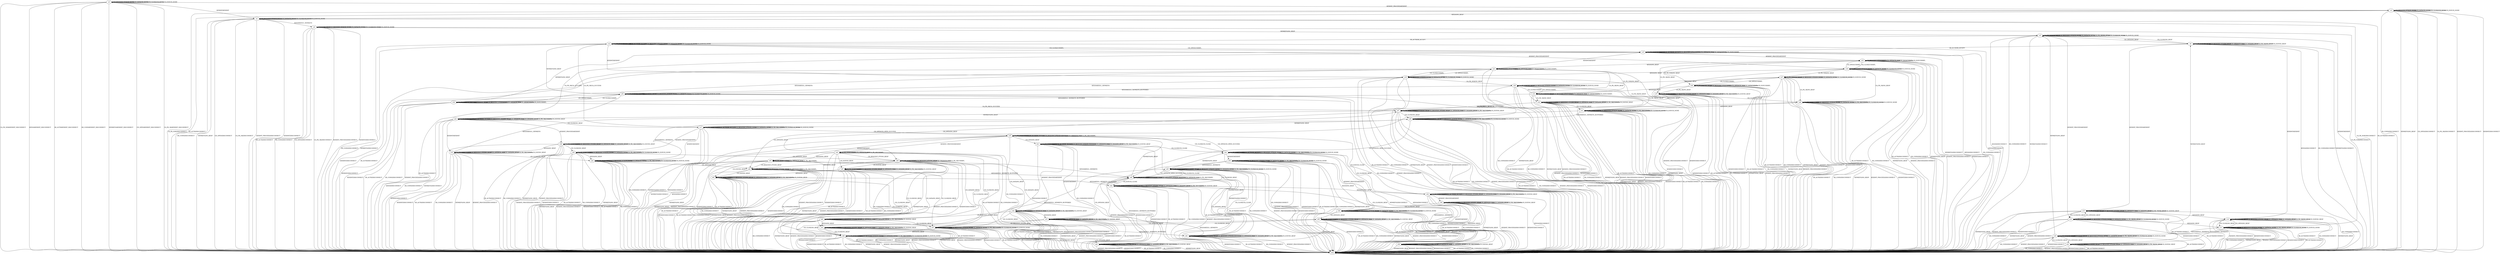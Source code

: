digraph G {
s0 [label="s0"];
s0 -> sink[label="UA_PK_NOK/KEXINIT_DISCONNECT"];
s0 -> sink[label="KEX30/KEXINIT_DISCONNECT"];
s0 -> sink[label="SR_AUTH/KEXINIT_DISCONNECT"];
s0 -> sink[label="SR_CONN/KEXINIT_DISCONNECT"];
s0 -> sink[label="NEWKEYS/KEXINIT_DISCONNECT"];
s0 -> s0[label="CH_REQUEST_PTY/CH_NONE"];
s0 -> sink[label="CH_OPEN/KEXINIT_DISCONNECT"];
s0 -> s0[label="CH_DATA/CH_NONE"];
s0 -> sink[label="UA_PK_OK/KEXINIT_DISCONNECT"];
s0 -> s2[label="KEXINIT_PROCEED/KEXINIT"];
s0 -> s0[label="CH_CLOSE/CH_NONE"];
s0 -> s4[label="KEXINIT/KEXINIT"];
s0 -> s0[label="CH_EOF/CH_NONE"];
sink [label="sink"];
sink -> sink[label="UA_PK_NOK/NO_CONN"];
sink -> sink[label="KEX30/NO_CONN"];
sink -> sink[label="SR_AUTH/NO_CONN"];
sink -> sink[label="SR_CONN/NO_CONN"];
sink -> sink[label="NEWKEYS/NO_CONN"];
sink -> sink[label="CH_REQUEST_PTY/NO_CONN"];
sink -> sink[label="CH_OPEN/CH_MAX"];
sink -> sink[label="CH_DATA/NO_CONN"];
sink -> sink[label="UA_PK_OK/NO_CONN"];
sink -> sink[label="KEXINIT_PROCEED/NO_CONN"];
sink -> sink[label="CH_CLOSE/CH_NONE"];
sink -> sink[label="KEXINIT/NO_CONN"];
sink -> sink[label="CH_EOF/NO_CONN"];
s2 [label="s2"];
s2 -> sink[label="UA_PK_NOK/DISCONNECT"];
s2 -> s4[label="KEX30/NO_RESP"];
s2 -> sink[label="SR_AUTH/DISCONNECT"];
s2 -> sink[label="SR_CONN/DISCONNECT"];
s2 -> sink[label="NEWKEYS/NO_RESP"];
s2 -> s2[label="CH_REQUEST_PTY/CH_NONE"];
s2 -> sink[label="CH_OPEN/DISCONNECT"];
s2 -> s2[label="CH_DATA/CH_NONE"];
s2 -> sink[label="UA_PK_OK/DISCONNECT"];
s2 -> sink[label="KEXINIT_PROCEED/DISCONNECT"];
s2 -> s2[label="CH_CLOSE/CH_NONE"];
s2 -> sink[label="KEXINIT/DISCONNECT"];
s2 -> s2[label="CH_EOF/CH_NONE"];
s4 [label="s4"];
s4 -> sink[label="UA_PK_NOK/DISCONNECT"];
s4 -> s6[label="KEX30/KEX31_NEWKEYS"];
s4 -> sink[label="SR_AUTH/DISCONNECT"];
s4 -> sink[label="SR_CONN/DISCONNECT"];
s4 -> sink[label="NEWKEYS/NO_RESP"];
s4 -> s4[label="CH_REQUEST_PTY/CH_NONE"];
s4 -> sink[label="CH_OPEN/DISCONNECT"];
s4 -> s4[label="CH_DATA/CH_NONE"];
s4 -> sink[label="UA_PK_OK/DISCONNECT"];
s4 -> sink[label="KEXINIT_PROCEED/DISCONNECT"];
s4 -> s4[label="CH_CLOSE/CH_NONE"];
s4 -> sink[label="KEXINIT/DISCONNECT"];
s4 -> s4[label="CH_EOF/CH_NONE"];
s6 [label="s6"];
s6 -> sink[label="UA_PK_NOK/DISCONNECT"];
s6 -> s6[label="KEX30/NO_RESP"];
s6 -> sink[label="SR_AUTH/DISCONNECT"];
s6 -> sink[label="SR_CONN/DISCONNECT"];
s6 -> s8[label="NEWKEYS/NO_RESP"];
s6 -> s6[label="CH_REQUEST_PTY/CH_NONE"];
s6 -> sink[label="CH_OPEN/DISCONNECT"];
s6 -> s6[label="CH_DATA/CH_NONE"];
s6 -> sink[label="UA_PK_OK/DISCONNECT"];
s6 -> sink[label="KEXINIT_PROCEED/DISCONNECT"];
s6 -> s6[label="CH_CLOSE/CH_NONE"];
s6 -> sink[label="KEXINIT/DISCONNECT"];
s6 -> s6[label="CH_EOF/CH_NONE"];
s8 [label="s8"];
s8 -> s8[label="UA_PK_NOK/NO_RESP"];
s8 -> sink[label="KEX30/DISCONNECT"];
s8 -> s12[label="SR_AUTH/SR_ACCEPT"];
s8 -> sink[label="SR_CONN/DISCONNECT"];
s8 -> sink[label="NEWKEYS/DISCONNECT"];
s8 -> s8[label="CH_REQUEST_PTY/CH_NONE"];
s8 -> s9[label="CH_OPEN/NO_RESP"];
s8 -> s8[label="CH_DATA/CH_NONE"];
s8 -> s8[label="UA_PK_OK/NO_RESP"];
s8 -> s10[label="KEXINIT_PROCEED/KEXINIT"];
s8 -> s8[label="CH_CLOSE/CH_NONE"];
s8 -> s11[label="KEXINIT/KEXINIT"];
s8 -> s8[label="CH_EOF/CH_NONE"];
s9 [label="s9"];
s9 -> s9[label="UA_PK_NOK/NO_RESP"];
s9 -> sink[label="KEX30/DISCONNECT"];
s9 -> s15[label="SR_AUTH/SR_ACCEPT"];
s9 -> sink[label="SR_CONN/DISCONNECT"];
s9 -> sink[label="NEWKEYS/DISCONNECT"];
s9 -> s9[label="CH_REQUEST_PTY/NO_RESP"];
s9 -> s9[label="CH_OPEN/CH_MAX"];
s9 -> s9[label="CH_DATA/NO_RESP"];
s9 -> s9[label="UA_PK_OK/NO_RESP"];
s9 -> s13[label="KEXINIT_PROCEED/KEXINIT"];
s9 -> s8[label="CH_CLOSE/NO_RESP"];
s9 -> s14[label="KEXINIT/KEXINIT"];
s9 -> s9[label="CH_EOF/NO_RESP"];
s10 [label="s10"];
s10 -> s10[label="UA_PK_NOK/NO_RESP"];
s10 -> s11[label="KEX30/NO_RESP"];
s10 -> sink[label="SR_AUTH/DISCONNECT"];
s10 -> sink[label="SR_CONN/DISCONNECT"];
s10 -> sink[label="NEWKEYS/NO_RESP"];
s10 -> s10[label="CH_REQUEST_PTY/CH_NONE"];
s10 -> s13[label="CH_OPEN/NO_RESP"];
s10 -> s10[label="CH_DATA/CH_NONE"];
s10 -> s10[label="UA_PK_OK/NO_RESP"];
s10 -> sink[label="KEXINIT_PROCEED/DISCONNECT"];
s10 -> s10[label="CH_CLOSE/CH_NONE"];
s10 -> sink[label="KEXINIT/DISCONNECT"];
s10 -> s10[label="CH_EOF/CH_NONE"];
s11 [label="s11"];
s11 -> s11[label="UA_PK_NOK/NO_RESP"];
s11 -> s16[label="KEX30/KEX31_NEWKEYS"];
s11 -> sink[label="SR_AUTH/DISCONNECT"];
s11 -> sink[label="SR_CONN/DISCONNECT"];
s11 -> sink[label="NEWKEYS/NO_RESP"];
s11 -> s11[label="CH_REQUEST_PTY/CH_NONE"];
s11 -> s14[label="CH_OPEN/NO_RESP"];
s11 -> s11[label="CH_DATA/CH_NONE"];
s11 -> s11[label="UA_PK_OK/NO_RESP"];
s11 -> sink[label="KEXINIT_PROCEED/DISCONNECT"];
s11 -> s11[label="CH_CLOSE/CH_NONE"];
s11 -> sink[label="KEXINIT/DISCONNECT"];
s11 -> s11[label="CH_EOF/CH_NONE"];
s12 [label="s12"];
s12 -> s12[label="UA_PK_NOK/UA_FAILURE"];
s12 -> sink[label="KEX30/DISCONNECT"];
s12 -> s12[label="SR_AUTH/SR_ACCEPT"];
s12 -> sink[label="SR_CONN/DISCONNECT"];
s12 -> sink[label="NEWKEYS/DISCONNECT"];
s12 -> s12[label="CH_REQUEST_PTY/CH_NONE"];
s12 -> s15[label="CH_OPEN/UNIMPL"];
s12 -> s12[label="CH_DATA/CH_NONE"];
s12 -> s17[label="UA_PK_OK/UA_SUCCESS"];
s12 -> s18[label="KEXINIT_PROCEED/KEXINIT"];
s12 -> s12[label="CH_CLOSE/CH_NONE"];
s12 -> s19[label="KEXINIT/KEXINIT"];
s12 -> s12[label="CH_EOF/CH_NONE"];
s13 [label="s13"];
s13 -> s13[label="UA_PK_NOK/NO_RESP"];
s13 -> s14[label="KEX30/NO_RESP"];
s13 -> sink[label="SR_AUTH/DISCONNECT"];
s13 -> sink[label="SR_CONN/DISCONNECT"];
s13 -> sink[label="NEWKEYS/NO_RESP"];
s13 -> s13[label="CH_REQUEST_PTY/NO_RESP"];
s13 -> s13[label="CH_OPEN/CH_MAX"];
s13 -> s13[label="CH_DATA/NO_RESP"];
s13 -> s13[label="UA_PK_OK/NO_RESP"];
s13 -> sink[label="KEXINIT_PROCEED/DISCONNECT"];
s13 -> s10[label="CH_CLOSE/NO_RESP"];
s13 -> sink[label="KEXINIT/DISCONNECT"];
s13 -> s13[label="CH_EOF/NO_RESP"];
s14 [label="s14"];
s14 -> s14[label="UA_PK_NOK/NO_RESP"];
s14 -> s20[label="KEX30/KEX31_NEWKEYS"];
s14 -> sink[label="SR_AUTH/DISCONNECT"];
s14 -> sink[label="SR_CONN/DISCONNECT"];
s14 -> sink[label="NEWKEYS/NO_RESP"];
s14 -> s14[label="CH_REQUEST_PTY/NO_RESP"];
s14 -> s14[label="CH_OPEN/CH_MAX"];
s14 -> s14[label="CH_DATA/NO_RESP"];
s14 -> s14[label="UA_PK_OK/NO_RESP"];
s14 -> sink[label="KEXINIT_PROCEED/DISCONNECT"];
s14 -> s11[label="CH_CLOSE/NO_RESP"];
s14 -> sink[label="KEXINIT/DISCONNECT"];
s14 -> s14[label="CH_EOF/NO_RESP"];
s15 [label="s15"];
s15 -> s15[label="UA_PK_NOK/UA_FAILURE"];
s15 -> sink[label="KEX30/DISCONNECT"];
s15 -> s15[label="SR_AUTH/SR_ACCEPT"];
s15 -> sink[label="SR_CONN/DISCONNECT"];
s15 -> sink[label="NEWKEYS/DISCONNECT"];
s15 -> s15[label="CH_REQUEST_PTY/UNIMPL"];
s15 -> s15[label="CH_OPEN/CH_MAX"];
s15 -> s15[label="CH_DATA/UNIMPL"];
s15 -> s22[label="UA_PK_OK/UA_SUCCESS"];
s15 -> s23[label="KEXINIT_PROCEED/KEXINIT"];
s15 -> s12[label="CH_CLOSE/UNIMPL"];
s15 -> s21[label="KEXINIT/KEXINIT"];
s15 -> s15[label="CH_EOF/UNIMPL"];
s16 [label="s16"];
s16 -> s16[label="UA_PK_NOK/NO_RESP"];
s16 -> s16[label="KEX30/NO_RESP"];
s16 -> sink[label="SR_AUTH/DISCONNECT"];
s16 -> sink[label="SR_CONN/DISCONNECT"];
s16 -> s8[label="NEWKEYS/NO_RESP"];
s16 -> s16[label="CH_REQUEST_PTY/CH_NONE"];
s16 -> s20[label="CH_OPEN/NO_RESP"];
s16 -> s16[label="CH_DATA/CH_NONE"];
s16 -> s16[label="UA_PK_OK/NO_RESP"];
s16 -> sink[label="KEXINIT_PROCEED/DISCONNECT"];
s16 -> s16[label="CH_CLOSE/CH_NONE"];
s16 -> sink[label="KEXINIT/DISCONNECT"];
s16 -> s16[label="CH_EOF/CH_NONE"];
s17 [label="s17"];
s17 -> s17[label="UA_PK_NOK/UNIMPL"];
s17 -> sink[label="KEX30/DISCONNECT"];
s17 -> s17[label="SR_AUTH/SR_ACCEPT"];
s17 -> sink[label="SR_CONN/DISCONNECT"];
s17 -> sink[label="NEWKEYS/DISCONNECT"];
s17 -> s17[label="CH_REQUEST_PTY/CH_NONE"];
s17 -> s25[label="CH_OPEN/CH_OPEN_SUCCESS"];
s17 -> s17[label="CH_DATA/CH_NONE"];
s17 -> s17[label="UA_PK_OK/UNIMPL"];
s17 -> s26[label="KEXINIT_PROCEED/KEXINIT"];
s17 -> s17[label="CH_CLOSE/CH_NONE"];
s17 -> s24[label="KEXINIT/KEXINIT"];
s17 -> s17[label="CH_EOF/CH_NONE"];
s18 [label="s18"];
s18 -> s27[label="UA_PK_NOK/NO_RESP"];
s18 -> s19[label="KEX30/NO_RESP"];
s18 -> sink[label="SR_AUTH/DISCONNECT"];
s18 -> sink[label="SR_CONN/DISCONNECT"];
s18 -> sink[label="NEWKEYS/NO_RESP"];
s18 -> s18[label="CH_REQUEST_PTY/CH_NONE"];
s18 -> s23[label="CH_OPEN/UNIMPL"];
s18 -> s18[label="CH_DATA/CH_NONE"];
s18 -> s28[label="UA_PK_OK/NO_RESP"];
s18 -> sink[label="KEXINIT_PROCEED/DISCONNECT"];
s18 -> s18[label="CH_CLOSE/CH_NONE"];
s18 -> sink[label="KEXINIT/DISCONNECT"];
s18 -> s18[label="CH_EOF/CH_NONE"];
s19 [label="s19"];
s19 -> s29[label="UA_PK_NOK/NO_RESP"];
s19 -> s30[label="KEX30/KEX31_NEWKEYS"];
s19 -> sink[label="SR_AUTH/DISCONNECT"];
s19 -> sink[label="SR_CONN/DISCONNECT"];
s19 -> sink[label="NEWKEYS/NO_RESP"];
s19 -> s19[label="CH_REQUEST_PTY/CH_NONE"];
s19 -> s21[label="CH_OPEN/UNIMPL"];
s19 -> s19[label="CH_DATA/CH_NONE"];
s19 -> s31[label="UA_PK_OK/NO_RESP"];
s19 -> sink[label="KEXINIT_PROCEED/DISCONNECT"];
s19 -> s19[label="CH_CLOSE/CH_NONE"];
s19 -> sink[label="KEXINIT/DISCONNECT"];
s19 -> s19[label="CH_EOF/CH_NONE"];
s20 [label="s20"];
s20 -> s20[label="UA_PK_NOK/NO_RESP"];
s20 -> s20[label="KEX30/NO_RESP"];
s20 -> sink[label="SR_AUTH/DISCONNECT"];
s20 -> sink[label="SR_CONN/DISCONNECT"];
s20 -> s9[label="NEWKEYS/NO_RESP"];
s20 -> s20[label="CH_REQUEST_PTY/NO_RESP"];
s20 -> s20[label="CH_OPEN/CH_MAX"];
s20 -> s20[label="CH_DATA/NO_RESP"];
s20 -> s20[label="UA_PK_OK/NO_RESP"];
s20 -> sink[label="KEXINIT_PROCEED/DISCONNECT"];
s20 -> s16[label="CH_CLOSE/NO_RESP"];
s20 -> sink[label="KEXINIT/DISCONNECT"];
s20 -> s20[label="CH_EOF/NO_RESP"];
s21 [label="s21"];
s21 -> s33[label="UA_PK_NOK/NO_RESP"];
s21 -> s34[label="KEX30/KEX31_NEWKEYS"];
s21 -> sink[label="SR_AUTH/DISCONNECT"];
s21 -> sink[label="SR_CONN/DISCONNECT"];
s21 -> sink[label="NEWKEYS/NO_RESP"];
s21 -> s21[label="CH_REQUEST_PTY/UNIMPL"];
s21 -> s21[label="CH_OPEN/CH_MAX"];
s21 -> s21[label="CH_DATA/UNIMPL"];
s21 -> s32[label="UA_PK_OK/NO_RESP"];
s21 -> sink[label="KEXINIT_PROCEED/DISCONNECT"];
s21 -> s19[label="CH_CLOSE/UNIMPL"];
s21 -> sink[label="KEXINIT/DISCONNECT"];
s21 -> s21[label="CH_EOF/UNIMPL"];
s22 [label="s22"];
s22 -> s22[label="UA_PK_NOK/UNIMPL"];
s22 -> sink[label="KEX30/DISCONNECT"];
s22 -> s22[label="SR_AUTH/SR_ACCEPT"];
s22 -> sink[label="SR_CONN/DISCONNECT"];
s22 -> sink[label="NEWKEYS/DISCONNECT"];
s22 -> s22[label="CH_REQUEST_PTY/NO_RESP"];
s22 -> s22[label="CH_OPEN/CH_MAX"];
s22 -> s22[label="CH_DATA/NO_RESP"];
s22 -> s22[label="UA_PK_OK/UNIMPL"];
s22 -> s36[label="KEXINIT_PROCEED/KEXINIT"];
s22 -> s17[label="CH_CLOSE/NO_RESP"];
s22 -> s35[label="KEXINIT/KEXINIT"];
s22 -> s22[label="CH_EOF/NO_RESP"];
s23 [label="s23"];
s23 -> s38[label="UA_PK_NOK/NO_RESP"];
s23 -> s21[label="KEX30/NO_RESP"];
s23 -> sink[label="SR_AUTH/DISCONNECT"];
s23 -> sink[label="SR_CONN/DISCONNECT"];
s23 -> sink[label="NEWKEYS/NO_RESP"];
s23 -> s23[label="CH_REQUEST_PTY/UNIMPL"];
s23 -> s23[label="CH_OPEN/CH_MAX"];
s23 -> s23[label="CH_DATA/UNIMPL"];
s23 -> s37[label="UA_PK_OK/NO_RESP"];
s23 -> sink[label="KEXINIT_PROCEED/DISCONNECT"];
s23 -> s18[label="CH_CLOSE/UNIMPL"];
s23 -> sink[label="KEXINIT/DISCONNECT"];
s23 -> s23[label="CH_EOF/UNIMPL"];
s24 [label="s24"];
s24 -> s24[label="UA_PK_NOK/UNIMPL"];
s24 -> s39[label="KEX30/KEX31_NEWKEYS"];
s24 -> sink[label="SR_AUTH/DISCONNECT"];
s24 -> sink[label="SR_CONN/DISCONNECT"];
s24 -> sink[label="NEWKEYS/NO_RESP"];
s24 -> s24[label="CH_REQUEST_PTY/CH_NONE"];
s24 -> s40[label="CH_OPEN/NO_RESP"];
s24 -> s24[label="CH_DATA/CH_NONE"];
s24 -> s24[label="UA_PK_OK/UNIMPL"];
s24 -> sink[label="KEXINIT_PROCEED/DISCONNECT"];
s24 -> s24[label="CH_CLOSE/CH_NONE"];
s24 -> sink[label="KEXINIT/DISCONNECT"];
s24 -> s24[label="CH_EOF/CH_NONE"];
s25 [label="s25"];
s25 -> s25[label="UA_PK_NOK/UNIMPL"];
s25 -> sink[label="KEX30/DISCONNECT"];
s25 -> s25[label="SR_AUTH/SR_ACCEPT"];
s25 -> sink[label="SR_CONN/DISCONNECT"];
s25 -> sink[label="NEWKEYS/DISCONNECT"];
s25 -> s25[label="CH_REQUEST_PTY/CH_SUCCESS"];
s25 -> s25[label="CH_OPEN/CH_MAX"];
s25 -> s41[label="CH_DATA/NO_RESP"];
s25 -> s25[label="UA_PK_OK/UNIMPL"];
s25 -> s43[label="KEXINIT_PROCEED/KEXINIT"];
s25 -> s42[label="CH_CLOSE/CH_CLOSE"];
s25 -> s45[label="KEXINIT/KEXINIT"];
s25 -> s44[label="CH_EOF/CH_CLOSE"];
s26 [label="s26"];
s26 -> s26[label="UA_PK_NOK/UNIMPL"];
s26 -> s24[label="KEX30/NO_RESP"];
s26 -> sink[label="SR_AUTH/DISCONNECT"];
s26 -> sink[label="SR_CONN/DISCONNECT"];
s26 -> sink[label="NEWKEYS/NO_RESP"];
s26 -> s26[label="CH_REQUEST_PTY/CH_NONE"];
s26 -> s46[label="CH_OPEN/NO_RESP"];
s26 -> s26[label="CH_DATA/CH_NONE"];
s26 -> s26[label="UA_PK_OK/UNIMPL"];
s26 -> sink[label="KEXINIT_PROCEED/DISCONNECT"];
s26 -> s26[label="CH_CLOSE/CH_NONE"];
s26 -> sink[label="KEXINIT/DISCONNECT"];
s26 -> s26[label="CH_EOF/CH_NONE"];
s27 [label="s27"];
s27 -> s27[label="UA_PK_NOK/NO_RESP"];
s27 -> s29[label="KEX30/NO_RESP"];
s27 -> sink[label="SR_AUTH/DISCONNECT"];
s27 -> sink[label="SR_CONN/DISCONNECT"];
s27 -> sink[label="NEWKEYS/NO_RESP"];
s27 -> s27[label="CH_REQUEST_PTY/CH_NONE"];
s27 -> s38[label="CH_OPEN/UNIMPL"];
s27 -> s27[label="CH_DATA/CH_NONE"];
s27 -> s28[label="UA_PK_OK/NO_RESP"];
s27 -> sink[label="KEXINIT_PROCEED/DISCONNECT"];
s27 -> s27[label="CH_CLOSE/CH_NONE"];
s27 -> sink[label="KEXINIT/DISCONNECT"];
s27 -> s27[label="CH_EOF/CH_NONE"];
s28 [label="s28"];
s28 -> s28[label="UA_PK_NOK/UNIMPL"];
s28 -> s31[label="KEX30/NO_RESP"];
s28 -> sink[label="SR_AUTH/DISCONNECT"];
s28 -> sink[label="SR_CONN/DISCONNECT"];
s28 -> sink[label="NEWKEYS/NO_RESP"];
s28 -> s28[label="CH_REQUEST_PTY/CH_NONE"];
s28 -> s46[label="CH_OPEN/NO_RESP"];
s28 -> s28[label="CH_DATA/CH_NONE"];
s28 -> s28[label="UA_PK_OK/UNIMPL"];
s28 -> sink[label="KEXINIT_PROCEED/DISCONNECT"];
s28 -> s28[label="CH_CLOSE/CH_NONE"];
s28 -> sink[label="KEXINIT/DISCONNECT"];
s28 -> s28[label="CH_EOF/CH_NONE"];
s29 [label="s29"];
s29 -> s29[label="UA_PK_NOK/NO_RESP"];
s29 -> s30[label="KEX30/KEX31_NEWKEYS_BUFFERED"];
s29 -> sink[label="SR_AUTH/DISCONNECT"];
s29 -> sink[label="SR_CONN/DISCONNECT"];
s29 -> sink[label="NEWKEYS/NO_RESP"];
s29 -> s29[label="CH_REQUEST_PTY/CH_NONE"];
s29 -> s33[label="CH_OPEN/UNIMPL"];
s29 -> s29[label="CH_DATA/CH_NONE"];
s29 -> s31[label="UA_PK_OK/NO_RESP"];
s29 -> sink[label="KEXINIT_PROCEED/DISCONNECT"];
s29 -> s29[label="CH_CLOSE/CH_NONE"];
s29 -> sink[label="KEXINIT/DISCONNECT"];
s29 -> s29[label="CH_EOF/CH_NONE"];
s30 [label="s30"];
s30 -> s30[label="UA_PK_NOK/UA_FAILURE"];
s30 -> s30[label="KEX30/NO_RESP"];
s30 -> sink[label="SR_AUTH/DISCONNECT"];
s30 -> sink[label="SR_CONN/DISCONNECT"];
s30 -> s12[label="NEWKEYS/NO_RESP"];
s30 -> s30[label="CH_REQUEST_PTY/CH_NONE"];
s30 -> s34[label="CH_OPEN/UNIMPL"];
s30 -> s30[label="CH_DATA/CH_NONE"];
s30 -> s39[label="UA_PK_OK/UA_SUCCESS"];
s30 -> sink[label="KEXINIT_PROCEED/DISCONNECT"];
s30 -> s30[label="CH_CLOSE/CH_NONE"];
s30 -> sink[label="KEXINIT/DISCONNECT"];
s30 -> s30[label="CH_EOF/CH_NONE"];
s31 [label="s31"];
s31 -> s31[label="UA_PK_NOK/UNIMPL"];
s31 -> s39[label="KEX30/KEX31_NEWKEYS_BUFFERED"];
s31 -> sink[label="SR_AUTH/DISCONNECT"];
s31 -> sink[label="SR_CONN/DISCONNECT"];
s31 -> sink[label="NEWKEYS/NO_RESP"];
s31 -> s31[label="CH_REQUEST_PTY/CH_NONE"];
s31 -> s40[label="CH_OPEN/NO_RESP"];
s31 -> s31[label="CH_DATA/CH_NONE"];
s31 -> s31[label="UA_PK_OK/UNIMPL"];
s31 -> sink[label="KEXINIT_PROCEED/DISCONNECT"];
s31 -> s31[label="CH_CLOSE/CH_NONE"];
s31 -> sink[label="KEXINIT/DISCONNECT"];
s31 -> s31[label="CH_EOF/CH_NONE"];
s32 [label="s32"];
s32 -> s32[label="UA_PK_NOK/UNIMPL"];
s32 -> s47[label="KEX30/KEX31_NEWKEYS_BUFFERED"];
s32 -> sink[label="SR_AUTH/DISCONNECT"];
s32 -> sink[label="SR_CONN/DISCONNECT"];
s32 -> sink[label="NEWKEYS/NO_RESP"];
s32 -> s32[label="CH_REQUEST_PTY/NO_RESP"];
s32 -> s32[label="CH_OPEN/CH_MAX"];
s32 -> s32[label="CH_DATA/NO_RESP"];
s32 -> s32[label="UA_PK_OK/UNIMPL"];
s32 -> sink[label="KEXINIT_PROCEED/DISCONNECT"];
s32 -> s31[label="CH_CLOSE/NO_RESP"];
s32 -> sink[label="KEXINIT/DISCONNECT"];
s32 -> s32[label="CH_EOF/NO_RESP"];
s33 [label="s33"];
s33 -> s33[label="UA_PK_NOK/NO_RESP"];
s33 -> s34[label="KEX30/KEX31_NEWKEYS_BUFFERED"];
s33 -> sink[label="SR_AUTH/DISCONNECT"];
s33 -> sink[label="SR_CONN/DISCONNECT"];
s33 -> sink[label="NEWKEYS/NO_RESP"];
s33 -> s33[label="CH_REQUEST_PTY/UNIMPL"];
s33 -> s33[label="CH_OPEN/CH_MAX"];
s33 -> s33[label="CH_DATA/UNIMPL"];
s33 -> s32[label="UA_PK_OK/NO_RESP"];
s33 -> sink[label="KEXINIT_PROCEED/DISCONNECT"];
s33 -> s29[label="CH_CLOSE/UNIMPL"];
s33 -> sink[label="KEXINIT/DISCONNECT"];
s33 -> s33[label="CH_EOF/UNIMPL"];
s34 [label="s34"];
s34 -> s34[label="UA_PK_NOK/UA_FAILURE"];
s34 -> s34[label="KEX30/NO_RESP"];
s34 -> sink[label="SR_AUTH/DISCONNECT"];
s34 -> sink[label="SR_CONN/DISCONNECT"];
s34 -> s15[label="NEWKEYS/NO_RESP"];
s34 -> s34[label="CH_REQUEST_PTY/UNIMPL"];
s34 -> s34[label="CH_OPEN/CH_MAX"];
s34 -> s34[label="CH_DATA/UNIMPL"];
s34 -> s47[label="UA_PK_OK/UA_SUCCESS"];
s34 -> sink[label="KEXINIT_PROCEED/DISCONNECT"];
s34 -> s30[label="CH_CLOSE/UNIMPL"];
s34 -> sink[label="KEXINIT/DISCONNECT"];
s34 -> s34[label="CH_EOF/UNIMPL"];
s35 [label="s35"];
s35 -> s35[label="UA_PK_NOK/UNIMPL"];
s35 -> s47[label="KEX30/KEX31_NEWKEYS"];
s35 -> sink[label="SR_AUTH/DISCONNECT"];
s35 -> sink[label="SR_CONN/DISCONNECT"];
s35 -> sink[label="NEWKEYS/NO_RESP"];
s35 -> s35[label="CH_REQUEST_PTY/NO_RESP"];
s35 -> s35[label="CH_OPEN/CH_MAX"];
s35 -> s35[label="CH_DATA/NO_RESP"];
s35 -> s35[label="UA_PK_OK/UNIMPL"];
s35 -> sink[label="KEXINIT_PROCEED/DISCONNECT"];
s35 -> s24[label="CH_CLOSE/NO_RESP"];
s35 -> sink[label="KEXINIT/DISCONNECT"];
s35 -> s35[label="CH_EOF/NO_RESP"];
s36 [label="s36"];
s36 -> s36[label="UA_PK_NOK/UNIMPL"];
s36 -> s35[label="KEX30/NO_RESP"];
s36 -> sink[label="SR_AUTH/DISCONNECT"];
s36 -> sink[label="SR_CONN/DISCONNECT"];
s36 -> sink[label="NEWKEYS/NO_RESP"];
s36 -> s36[label="CH_REQUEST_PTY/NO_RESP"];
s36 -> s36[label="CH_OPEN/CH_MAX"];
s36 -> s36[label="CH_DATA/NO_RESP"];
s36 -> s36[label="UA_PK_OK/UNIMPL"];
s36 -> sink[label="KEXINIT_PROCEED/DISCONNECT"];
s36 -> s26[label="CH_CLOSE/NO_RESP"];
s36 -> sink[label="KEXINIT/DISCONNECT"];
s36 -> s36[label="CH_EOF/NO_RESP"];
s37 [label="s37"];
s37 -> s37[label="UA_PK_NOK/UNIMPL"];
s37 -> s32[label="KEX30/NO_RESP"];
s37 -> sink[label="SR_AUTH/DISCONNECT"];
s37 -> sink[label="SR_CONN/DISCONNECT"];
s37 -> sink[label="NEWKEYS/NO_RESP"];
s37 -> s37[label="CH_REQUEST_PTY/NO_RESP"];
s37 -> s37[label="CH_OPEN/CH_MAX"];
s37 -> s37[label="CH_DATA/NO_RESP"];
s37 -> s37[label="UA_PK_OK/UNIMPL"];
s37 -> sink[label="KEXINIT_PROCEED/DISCONNECT"];
s37 -> s28[label="CH_CLOSE/NO_RESP"];
s37 -> sink[label="KEXINIT/DISCONNECT"];
s37 -> s37[label="CH_EOF/NO_RESP"];
s38 [label="s38"];
s38 -> s38[label="UA_PK_NOK/NO_RESP"];
s38 -> s33[label="KEX30/NO_RESP"];
s38 -> sink[label="SR_AUTH/DISCONNECT"];
s38 -> sink[label="SR_CONN/DISCONNECT"];
s38 -> sink[label="NEWKEYS/NO_RESP"];
s38 -> s38[label="CH_REQUEST_PTY/UNIMPL"];
s38 -> s38[label="CH_OPEN/CH_MAX"];
s38 -> s38[label="CH_DATA/UNIMPL"];
s38 -> s37[label="UA_PK_OK/NO_RESP"];
s38 -> sink[label="KEXINIT_PROCEED/DISCONNECT"];
s38 -> s27[label="CH_CLOSE/UNIMPL"];
s38 -> sink[label="KEXINIT/DISCONNECT"];
s38 -> s38[label="CH_EOF/UNIMPL"];
s39 [label="s39"];
s39 -> s39[label="UA_PK_NOK/UNIMPL"];
s39 -> s39[label="KEX30/NO_RESP"];
s39 -> sink[label="SR_AUTH/DISCONNECT"];
s39 -> sink[label="SR_CONN/DISCONNECT"];
s39 -> s17[label="NEWKEYS/NO_RESP"];
s39 -> s39[label="CH_REQUEST_PTY/CH_NONE"];
s39 -> s48[label="CH_OPEN/CH_OPEN_SUCCESS"];
s39 -> s39[label="CH_DATA/CH_NONE"];
s39 -> s39[label="UA_PK_OK/UNIMPL"];
s39 -> sink[label="KEXINIT_PROCEED/DISCONNECT"];
s39 -> s39[label="CH_CLOSE/CH_NONE"];
s39 -> sink[label="KEXINIT/DISCONNECT"];
s39 -> s39[label="CH_EOF/CH_NONE"];
s40 [label="s40"];
s40 -> s40[label="UA_PK_NOK/UNIMPL"];
s40 -> s48[label="KEX30/KEX31_NEWKEYS_BUFFERED"];
s40 -> sink[label="SR_AUTH/DISCONNECT"];
s40 -> sink[label="SR_CONN/DISCONNECT"];
s40 -> sink[label="NEWKEYS/NO_RESP"];
s40 -> s40[label="CH_REQUEST_PTY/NO_RESP"];
s40 -> s40[label="CH_OPEN/CH_MAX"];
s40 -> s51[label="CH_DATA/NO_RESP"];
s40 -> s40[label="UA_PK_OK/UNIMPL"];
s40 -> sink[label="KEXINIT_PROCEED/DISCONNECT"];
s40 -> s49[label="CH_CLOSE/NO_RESP"];
s40 -> sink[label="KEXINIT/DISCONNECT"];
s40 -> s50[label="CH_EOF/NO_RESP"];
s41 [label="s41"];
s41 -> s41[label="UA_PK_NOK/UNIMPL"];
s41 -> sink[label="KEX30/DISCONNECT"];
s41 -> s41[label="SR_AUTH/SR_ACCEPT"];
s41 -> sink[label="SR_CONN/DISCONNECT"];
s41 -> sink[label="NEWKEYS/DISCONNECT"];
s41 -> s41[label="CH_REQUEST_PTY/CH_SUCCESS"];
s41 -> s41[label="CH_OPEN/CH_MAX"];
s41 -> s41[label="CH_DATA/NO_RESP"];
s41 -> s41[label="UA_PK_OK/UNIMPL"];
s41 -> s52[label="KEXINIT_PROCEED/KEXINIT"];
s41 -> s42[label="CH_CLOSE/CH_CLOSE"];
s41 -> s53[label="KEXINIT/KEXINIT"];
s41 -> s41[label="CH_EOF/NO_RESP"];
s42 [label="s42"];
s42 -> s42[label="UA_PK_NOK/UNIMPL"];
s42 -> sink[label="KEX30/DISCONNECT"];
s42 -> s42[label="SR_AUTH/SR_ACCEPT"];
s42 -> sink[label="SR_CONN/DISCONNECT"];
s42 -> sink[label="NEWKEYS/DISCONNECT"];
s42 -> s42[label="CH_REQUEST_PTY/CH_NONE"];
s42 -> s25[label="CH_OPEN/CH_OPEN_SUCCESS"];
s42 -> s42[label="CH_DATA/CH_NONE"];
s42 -> s42[label="UA_PK_OK/UNIMPL"];
s42 -> s54[label="KEXINIT_PROCEED/KEXINIT"];
s42 -> s42[label="CH_CLOSE/CH_NONE"];
s42 -> s55[label="KEXINIT/KEXINIT"];
s42 -> s42[label="CH_EOF/CH_NONE"];
s43 [label="s43"];
s43 -> s43[label="UA_PK_NOK/UNIMPL"];
s43 -> s45[label="KEX30/NO_RESP"];
s43 -> sink[label="SR_AUTH/DISCONNECT"];
s43 -> sink[label="SR_CONN/DISCONNECT"];
s43 -> sink[label="NEWKEYS/NO_RESP"];
s43 -> s46[label="CH_REQUEST_PTY/NO_RESP"];
s43 -> s43[label="CH_OPEN/CH_MAX"];
s43 -> s52[label="CH_DATA/NO_RESP"];
s43 -> s43[label="UA_PK_OK/UNIMPL"];
s43 -> sink[label="KEXINIT_PROCEED/DISCONNECT"];
s43 -> s57[label="CH_CLOSE/NO_RESP"];
s43 -> sink[label="KEXINIT/DISCONNECT"];
s43 -> s56[label="CH_EOF/NO_RESP"];
s44 [label="s44"];
s44 -> s44[label="UA_PK_NOK/UNIMPL"];
s44 -> sink[label="KEX30/DISCONNECT"];
s44 -> s44[label="SR_AUTH/SR_ACCEPT"];
s44 -> sink[label="SR_CONN/DISCONNECT"];
s44 -> sink[label="NEWKEYS/DISCONNECT"];
s44 -> s44[label="CH_REQUEST_PTY/NO_RESP"];
s44 -> s44[label="CH_OPEN/CH_MAX"];
s44 -> s44[label="CH_DATA/NO_RESP"];
s44 -> s44[label="UA_PK_OK/UNIMPL"];
s44 -> s59[label="KEXINIT_PROCEED/KEXINIT"];
s44 -> s42[label="CH_CLOSE/NO_RESP"];
s44 -> s58[label="KEXINIT/KEXINIT"];
s44 -> s44[label="CH_EOF/NO_RESP"];
s45 [label="s45"];
s45 -> s45[label="UA_PK_NOK/UNIMPL"];
s45 -> s48[label="KEX30/KEX31_NEWKEYS"];
s45 -> sink[label="SR_AUTH/DISCONNECT"];
s45 -> sink[label="SR_CONN/DISCONNECT"];
s45 -> sink[label="NEWKEYS/NO_RESP"];
s45 -> s40[label="CH_REQUEST_PTY/NO_RESP"];
s45 -> s45[label="CH_OPEN/CH_MAX"];
s45 -> s53[label="CH_DATA/NO_RESP"];
s45 -> s45[label="UA_PK_OK/UNIMPL"];
s45 -> sink[label="KEXINIT_PROCEED/DISCONNECT"];
s45 -> s49[label="CH_CLOSE/NO_RESP"];
s45 -> sink[label="KEXINIT/DISCONNECT"];
s45 -> s50[label="CH_EOF/NO_RESP"];
s46 [label="s46"];
s46 -> s46[label="UA_PK_NOK/UNIMPL"];
s46 -> s40[label="KEX30/NO_RESP"];
s46 -> sink[label="SR_AUTH/DISCONNECT"];
s46 -> sink[label="SR_CONN/DISCONNECT"];
s46 -> sink[label="NEWKEYS/NO_RESP"];
s46 -> s46[label="CH_REQUEST_PTY/NO_RESP"];
s46 -> s46[label="CH_OPEN/CH_MAX"];
s46 -> s60[label="CH_DATA/NO_RESP"];
s46 -> s46[label="UA_PK_OK/UNIMPL"];
s46 -> sink[label="KEXINIT_PROCEED/DISCONNECT"];
s46 -> s57[label="CH_CLOSE/NO_RESP"];
s46 -> sink[label="KEXINIT/DISCONNECT"];
s46 -> s56[label="CH_EOF/NO_RESP"];
s47 [label="s47"];
s47 -> s47[label="UA_PK_NOK/UNIMPL"];
s47 -> s47[label="KEX30/NO_RESP"];
s47 -> sink[label="SR_AUTH/DISCONNECT"];
s47 -> sink[label="SR_CONN/DISCONNECT"];
s47 -> s22[label="NEWKEYS/NO_RESP"];
s47 -> s47[label="CH_REQUEST_PTY/NO_RESP"];
s47 -> s47[label="CH_OPEN/CH_MAX"];
s47 -> s47[label="CH_DATA/NO_RESP"];
s47 -> s47[label="UA_PK_OK/UNIMPL"];
s47 -> sink[label="KEXINIT_PROCEED/DISCONNECT"];
s47 -> s39[label="CH_CLOSE/NO_RESP"];
s47 -> sink[label="KEXINIT/DISCONNECT"];
s47 -> s47[label="CH_EOF/NO_RESP"];
s48 [label="s48"];
s48 -> s48[label="UA_PK_NOK/UNIMPL"];
s48 -> s48[label="KEX30/NO_RESP"];
s48 -> sink[label="SR_AUTH/DISCONNECT"];
s48 -> sink[label="SR_CONN/DISCONNECT"];
s48 -> s25[label="NEWKEYS/NO_RESP"];
s48 -> s48[label="CH_REQUEST_PTY/CH_SUCCESS"];
s48 -> s48[label="CH_OPEN/CH_MAX"];
s48 -> s61[label="CH_DATA/NO_RESP"];
s48 -> s48[label="UA_PK_OK/UNIMPL"];
s48 -> sink[label="KEXINIT_PROCEED/DISCONNECT"];
s48 -> s63[label="CH_CLOSE/CH_CLOSE"];
s48 -> sink[label="KEXINIT/DISCONNECT"];
s48 -> s62[label="CH_EOF/CH_CLOSE"];
s49 [label="s49"];
s49 -> s49[label="UA_PK_NOK/UNIMPL"];
s49 -> s63[label="KEX30/KEX31_NEWKEYS_BUFFERED"];
s49 -> sink[label="SR_AUTH/DISCONNECT"];
s49 -> sink[label="SR_CONN/DISCONNECT"];
s49 -> sink[label="NEWKEYS/NO_RESP"];
s49 -> s49[label="CH_REQUEST_PTY/CH_NONE"];
s49 -> s64[label="CH_OPEN/NO_RESP"];
s49 -> s49[label="CH_DATA/CH_NONE"];
s49 -> s49[label="UA_PK_OK/UNIMPL"];
s49 -> sink[label="KEXINIT_PROCEED/DISCONNECT"];
s49 -> s49[label="CH_CLOSE/CH_NONE"];
s49 -> sink[label="KEXINIT/DISCONNECT"];
s49 -> s49[label="CH_EOF/CH_NONE"];
s50 [label="s50"];
s50 -> s50[label="UA_PK_NOK/UNIMPL"];
s50 -> s62[label="KEX30/KEX31_NEWKEYS_BUFFERED"];
s50 -> sink[label="SR_AUTH/DISCONNECT"];
s50 -> sink[label="SR_CONN/DISCONNECT"];
s50 -> sink[label="NEWKEYS/NO_RESP"];
s50 -> s50[label="CH_REQUEST_PTY/NO_RESP"];
s50 -> s50[label="CH_OPEN/CH_MAX"];
s50 -> s50[label="CH_DATA/NO_RESP"];
s50 -> s50[label="UA_PK_OK/UNIMPL"];
s50 -> sink[label="KEXINIT_PROCEED/DISCONNECT"];
s50 -> s49[label="CH_CLOSE/NO_RESP"];
s50 -> sink[label="KEXINIT/DISCONNECT"];
s50 -> s50[label="CH_EOF/NO_RESP"];
s51 [label="s51"];
s51 -> s51[label="UA_PK_NOK/UNIMPL"];
s51 -> s61[label="KEX30/KEX31_NEWKEYS_BUFFERED"];
s51 -> sink[label="SR_AUTH/DISCONNECT"];
s51 -> sink[label="SR_CONN/DISCONNECT"];
s51 -> sink[label="NEWKEYS/NO_RESP"];
s51 -> s51[label="CH_REQUEST_PTY/NO_RESP"];
s51 -> s51[label="CH_OPEN/CH_MAX"];
s51 -> s51[label="CH_DATA/NO_RESP"];
s51 -> s51[label="UA_PK_OK/UNIMPL"];
s51 -> sink[label="KEXINIT_PROCEED/DISCONNECT"];
s51 -> s49[label="CH_CLOSE/NO_RESP"];
s51 -> sink[label="KEXINIT/DISCONNECT"];
s51 -> s51[label="CH_EOF/NO_RESP"];
s52 [label="s52"];
s52 -> s52[label="UA_PK_NOK/UNIMPL"];
s52 -> s53[label="KEX30/NO_RESP"];
s52 -> sink[label="SR_AUTH/DISCONNECT"];
s52 -> sink[label="SR_CONN/DISCONNECT"];
s52 -> sink[label="NEWKEYS/NO_RESP"];
s52 -> s60[label="CH_REQUEST_PTY/NO_RESP"];
s52 -> s52[label="CH_OPEN/CH_MAX"];
s52 -> s52[label="CH_DATA/NO_RESP"];
s52 -> s52[label="UA_PK_OK/UNIMPL"];
s52 -> sink[label="KEXINIT_PROCEED/DISCONNECT"];
s52 -> s57[label="CH_CLOSE/NO_RESP"];
s52 -> sink[label="KEXINIT/DISCONNECT"];
s52 -> s52[label="CH_EOF/NO_RESP"];
s53 [label="s53"];
s53 -> s53[label="UA_PK_NOK/UNIMPL"];
s53 -> s61[label="KEX30/KEX31_NEWKEYS"];
s53 -> sink[label="SR_AUTH/DISCONNECT"];
s53 -> sink[label="SR_CONN/DISCONNECT"];
s53 -> sink[label="NEWKEYS/NO_RESP"];
s53 -> s51[label="CH_REQUEST_PTY/NO_RESP"];
s53 -> s53[label="CH_OPEN/CH_MAX"];
s53 -> s53[label="CH_DATA/NO_RESP"];
s53 -> s53[label="UA_PK_OK/UNIMPL"];
s53 -> sink[label="KEXINIT_PROCEED/DISCONNECT"];
s53 -> s49[label="CH_CLOSE/NO_RESP"];
s53 -> sink[label="KEXINIT/DISCONNECT"];
s53 -> s53[label="CH_EOF/NO_RESP"];
s54 [label="s54"];
s54 -> s54[label="UA_PK_NOK/UNIMPL"];
s54 -> s55[label="KEX30/NO_RESP"];
s54 -> sink[label="SR_AUTH/DISCONNECT"];
s54 -> sink[label="SR_CONN/DISCONNECT"];
s54 -> sink[label="NEWKEYS/NO_RESP"];
s54 -> s54[label="CH_REQUEST_PTY/CH_NONE"];
s54 -> s65[label="CH_OPEN/NO_RESP"];
s54 -> s54[label="CH_DATA/CH_NONE"];
s54 -> s54[label="UA_PK_OK/UNIMPL"];
s54 -> sink[label="KEXINIT_PROCEED/DISCONNECT"];
s54 -> s54[label="CH_CLOSE/CH_NONE"];
s54 -> sink[label="KEXINIT/DISCONNECT"];
s54 -> s54[label="CH_EOF/CH_NONE"];
s55 [label="s55"];
s55 -> s55[label="UA_PK_NOK/UNIMPL"];
s55 -> s63[label="KEX30/KEX31_NEWKEYS"];
s55 -> sink[label="SR_AUTH/DISCONNECT"];
s55 -> sink[label="SR_CONN/DISCONNECT"];
s55 -> sink[label="NEWKEYS/NO_RESP"];
s55 -> s55[label="CH_REQUEST_PTY/CH_NONE"];
s55 -> s64[label="CH_OPEN/NO_RESP"];
s55 -> s55[label="CH_DATA/CH_NONE"];
s55 -> s55[label="UA_PK_OK/UNIMPL"];
s55 -> sink[label="KEXINIT_PROCEED/DISCONNECT"];
s55 -> s55[label="CH_CLOSE/CH_NONE"];
s55 -> sink[label="KEXINIT/DISCONNECT"];
s55 -> s55[label="CH_EOF/CH_NONE"];
s56 [label="s56"];
s56 -> s56[label="UA_PK_NOK/UNIMPL"];
s56 -> s50[label="KEX30/NO_RESP"];
s56 -> sink[label="SR_AUTH/DISCONNECT"];
s56 -> sink[label="SR_CONN/DISCONNECT"];
s56 -> sink[label="NEWKEYS/NO_RESP"];
s56 -> s56[label="CH_REQUEST_PTY/NO_RESP"];
s56 -> s56[label="CH_OPEN/CH_MAX"];
s56 -> s56[label="CH_DATA/NO_RESP"];
s56 -> s56[label="UA_PK_OK/UNIMPL"];
s56 -> sink[label="KEXINIT_PROCEED/DISCONNECT"];
s56 -> s57[label="CH_CLOSE/NO_RESP"];
s56 -> sink[label="KEXINIT/DISCONNECT"];
s56 -> s56[label="CH_EOF/NO_RESP"];
s57 [label="s57"];
s57 -> s57[label="UA_PK_NOK/UNIMPL"];
s57 -> s49[label="KEX30/NO_RESP"];
s57 -> sink[label="SR_AUTH/DISCONNECT"];
s57 -> sink[label="SR_CONN/DISCONNECT"];
s57 -> sink[label="NEWKEYS/NO_RESP"];
s57 -> s57[label="CH_REQUEST_PTY/CH_NONE"];
s57 -> s65[label="CH_OPEN/NO_RESP"];
s57 -> s57[label="CH_DATA/CH_NONE"];
s57 -> s57[label="UA_PK_OK/UNIMPL"];
s57 -> sink[label="KEXINIT_PROCEED/DISCONNECT"];
s57 -> s57[label="CH_CLOSE/CH_NONE"];
s57 -> sink[label="KEXINIT/DISCONNECT"];
s57 -> s57[label="CH_EOF/CH_NONE"];
s58 [label="s58"];
s58 -> s58[label="UA_PK_NOK/UNIMPL"];
s58 -> s62[label="KEX30/KEX31_NEWKEYS"];
s58 -> sink[label="SR_AUTH/DISCONNECT"];
s58 -> sink[label="SR_CONN/DISCONNECT"];
s58 -> sink[label="NEWKEYS/NO_RESP"];
s58 -> s58[label="CH_REQUEST_PTY/NO_RESP"];
s58 -> s58[label="CH_OPEN/CH_MAX"];
s58 -> s58[label="CH_DATA/NO_RESP"];
s58 -> s58[label="UA_PK_OK/UNIMPL"];
s58 -> sink[label="KEXINIT_PROCEED/DISCONNECT"];
s58 -> s55[label="CH_CLOSE/NO_RESP"];
s58 -> sink[label="KEXINIT/DISCONNECT"];
s58 -> s58[label="CH_EOF/NO_RESP"];
s59 [label="s59"];
s59 -> s59[label="UA_PK_NOK/UNIMPL"];
s59 -> s58[label="KEX30/NO_RESP"];
s59 -> sink[label="SR_AUTH/DISCONNECT"];
s59 -> sink[label="SR_CONN/DISCONNECT"];
s59 -> sink[label="NEWKEYS/NO_RESP"];
s59 -> s59[label="CH_REQUEST_PTY/NO_RESP"];
s59 -> s59[label="CH_OPEN/CH_MAX"];
s59 -> s59[label="CH_DATA/NO_RESP"];
s59 -> s59[label="UA_PK_OK/UNIMPL"];
s59 -> sink[label="KEXINIT_PROCEED/DISCONNECT"];
s59 -> s54[label="CH_CLOSE/NO_RESP"];
s59 -> sink[label="KEXINIT/DISCONNECT"];
s59 -> s59[label="CH_EOF/NO_RESP"];
s60 [label="s60"];
s60 -> s60[label="UA_PK_NOK/UNIMPL"];
s60 -> s51[label="KEX30/NO_RESP"];
s60 -> sink[label="SR_AUTH/DISCONNECT"];
s60 -> sink[label="SR_CONN/DISCONNECT"];
s60 -> sink[label="NEWKEYS/NO_RESP"];
s60 -> s60[label="CH_REQUEST_PTY/NO_RESP"];
s60 -> s60[label="CH_OPEN/CH_MAX"];
s60 -> s60[label="CH_DATA/NO_RESP"];
s60 -> s60[label="UA_PK_OK/UNIMPL"];
s60 -> sink[label="KEXINIT_PROCEED/DISCONNECT"];
s60 -> s57[label="CH_CLOSE/NO_RESP"];
s60 -> sink[label="KEXINIT/DISCONNECT"];
s60 -> s60[label="CH_EOF/NO_RESP"];
s61 [label="s61"];
s61 -> s61[label="UA_PK_NOK/UNIMPL"];
s61 -> s61[label="KEX30/NO_RESP"];
s61 -> sink[label="SR_AUTH/DISCONNECT"];
s61 -> sink[label="SR_CONN/DISCONNECT"];
s61 -> s41[label="NEWKEYS/NO_RESP"];
s61 -> s61[label="CH_REQUEST_PTY/CH_SUCCESS"];
s61 -> s61[label="CH_OPEN/CH_MAX"];
s61 -> s61[label="CH_DATA/NO_RESP"];
s61 -> s61[label="UA_PK_OK/UNIMPL"];
s61 -> sink[label="KEXINIT_PROCEED/DISCONNECT"];
s61 -> s63[label="CH_CLOSE/CH_CLOSE"];
s61 -> sink[label="KEXINIT/DISCONNECT"];
s61 -> s61[label="CH_EOF/NO_RESP"];
s62 [label="s62"];
s62 -> s62[label="UA_PK_NOK/UNIMPL"];
s62 -> s62[label="KEX30/NO_RESP"];
s62 -> sink[label="SR_AUTH/DISCONNECT"];
s62 -> sink[label="SR_CONN/DISCONNECT"];
s62 -> s44[label="NEWKEYS/NO_RESP"];
s62 -> s62[label="CH_REQUEST_PTY/NO_RESP"];
s62 -> s62[label="CH_OPEN/CH_MAX"];
s62 -> s62[label="CH_DATA/NO_RESP"];
s62 -> s62[label="UA_PK_OK/UNIMPL"];
s62 -> sink[label="KEXINIT_PROCEED/DISCONNECT"];
s62 -> s63[label="CH_CLOSE/NO_RESP"];
s62 -> sink[label="KEXINIT/DISCONNECT"];
s62 -> s62[label="CH_EOF/NO_RESP"];
s63 [label="s63"];
s63 -> s63[label="UA_PK_NOK/UNIMPL"];
s63 -> s63[label="KEX30/NO_RESP"];
s63 -> sink[label="SR_AUTH/DISCONNECT"];
s63 -> sink[label="SR_CONN/DISCONNECT"];
s63 -> s42[label="NEWKEYS/NO_RESP"];
s63 -> s63[label="CH_REQUEST_PTY/CH_NONE"];
s63 -> s48[label="CH_OPEN/CH_OPEN_SUCCESS"];
s63 -> s63[label="CH_DATA/CH_NONE"];
s63 -> s63[label="UA_PK_OK/UNIMPL"];
s63 -> sink[label="KEXINIT_PROCEED/DISCONNECT"];
s63 -> s63[label="CH_CLOSE/CH_NONE"];
s63 -> sink[label="KEXINIT/DISCONNECT"];
s63 -> s63[label="CH_EOF/CH_NONE"];
s64 [label="s64"];
s64 -> s64[label="UA_PK_NOK/UNIMPL"];
s64 -> s48[label="KEX30/KEX31_NEWKEYS_BUFFERED"];
s64 -> sink[label="SR_AUTH/DISCONNECT"];
s64 -> sink[label="SR_CONN/DISCONNECT"];
s64 -> sink[label="NEWKEYS/NO_RESP"];
s64 -> s64[label="CH_REQUEST_PTY/NO_RESP"];
s64 -> s64[label="CH_OPEN/CH_MAX"];
s64 -> s64[label="CH_DATA/NO_RESP"];
s64 -> s64[label="UA_PK_OK/UNIMPL"];
s64 -> sink[label="KEXINIT_PROCEED/DISCONNECT"];
s64 -> s49[label="CH_CLOSE/NO_RESP"];
s64 -> sink[label="KEXINIT/DISCONNECT"];
s64 -> s64[label="CH_EOF/NO_RESP"];
s65 [label="s65"];
s65 -> s65[label="UA_PK_NOK/UNIMPL"];
s65 -> s64[label="KEX30/NO_RESP"];
s65 -> sink[label="SR_AUTH/DISCONNECT"];
s65 -> sink[label="SR_CONN/DISCONNECT"];
s65 -> sink[label="NEWKEYS/NO_RESP"];
s65 -> s65[label="CH_REQUEST_PTY/NO_RESP"];
s65 -> s65[label="CH_OPEN/CH_MAX"];
s65 -> s65[label="CH_DATA/NO_RESP"];
s65 -> s65[label="UA_PK_OK/UNIMPL"];
s65 -> sink[label="KEXINIT_PROCEED/DISCONNECT"];
s65 -> s57[label="CH_CLOSE/NO_RESP"];
s65 -> sink[label="KEXINIT/DISCONNECT"];
s65 -> s65[label="CH_EOF/NO_RESP"];
}
